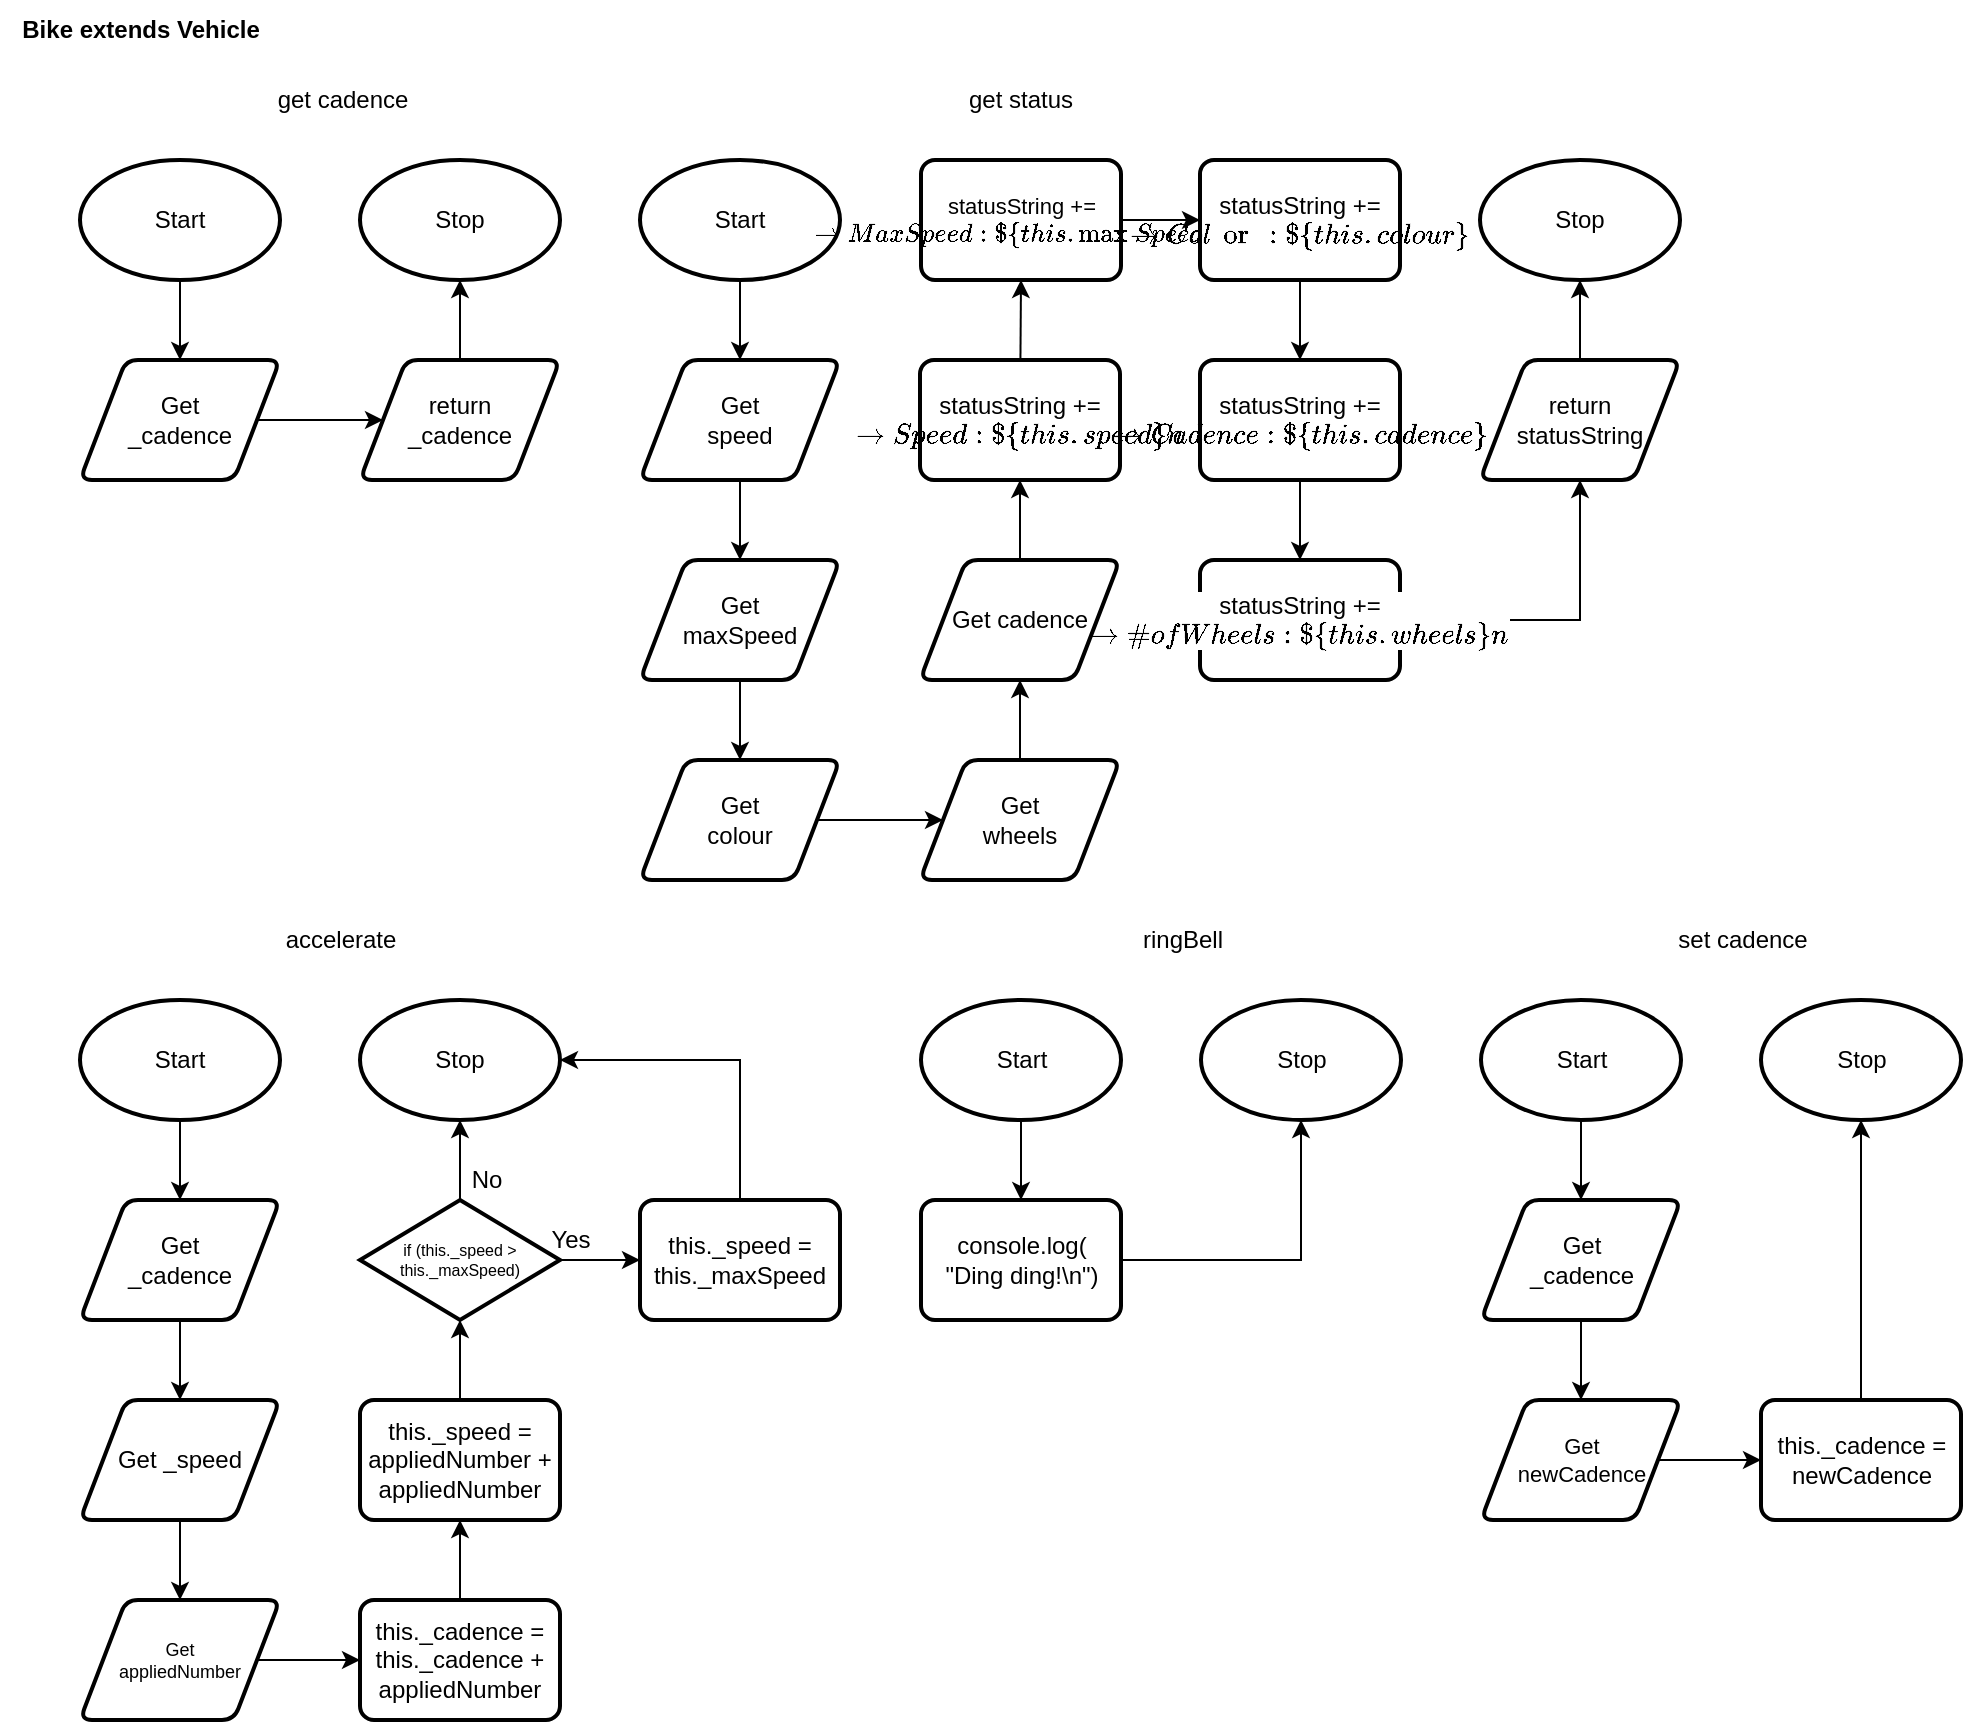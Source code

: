 <mxfile>
    <diagram id="5gMrNbhCcvMap2-kCo8e" name="Page-1">
        <mxGraphModel dx="505" dy="398" grid="1" gridSize="5" guides="1" tooltips="1" connect="1" arrows="1" fold="1" page="1" pageScale="1" pageWidth="827" pageHeight="1169" math="0" shadow="0">
            <root>
                <mxCell id="0"/>
                <mxCell id="1" parent="0"/>
                <mxCell id="176" style="edgeStyle=none;html=1;entryX=0.5;entryY=0;entryDx=0;entryDy=0;" parent="1" source="177" target="180" edge="1">
                    <mxGeometry relative="1" as="geometry">
                        <mxPoint x="110" y="190" as="targetPoint"/>
                    </mxGeometry>
                </mxCell>
                <mxCell id="177" value="Start" style="strokeWidth=2;html=1;shape=mxgraph.flowchart.start_1;whiteSpace=wrap;" parent="1" vertex="1">
                    <mxGeometry x="40" y="80" width="100" height="60" as="geometry"/>
                </mxCell>
                <mxCell id="178" value="Stop" style="strokeWidth=2;html=1;shape=mxgraph.flowchart.start_1;whiteSpace=wrap;" parent="1" vertex="1">
                    <mxGeometry x="180" y="80" width="100" height="60" as="geometry"/>
                </mxCell>
                <mxCell id="179" style="edgeStyle=none;html=1;entryX=0;entryY=0.5;entryDx=0;entryDy=0;fontSize=14;" parent="1" source="180" edge="1">
                    <mxGeometry relative="1" as="geometry">
                        <mxPoint x="191.5" y="210" as="targetPoint"/>
                    </mxGeometry>
                </mxCell>
                <mxCell id="180" value="Get&lt;br&gt;_cadence" style="shape=parallelogram;html=1;strokeWidth=2;perimeter=parallelogramPerimeter;whiteSpace=wrap;rounded=1;arcSize=12;size=0.23;fontSize=12;" parent="1" vertex="1">
                    <mxGeometry x="40" y="180" width="100" height="60" as="geometry"/>
                </mxCell>
                <mxCell id="181" value="get cadence" style="text;html=1;align=center;verticalAlign=middle;resizable=0;points=[];autosize=1;strokeColor=none;fillColor=none;" parent="1" vertex="1">
                    <mxGeometry x="126" y="35" width="90" height="30" as="geometry"/>
                </mxCell>
                <mxCell id="182" style="edgeStyle=none;html=1;fontSize=8;" parent="1" source="183" target="178" edge="1">
                    <mxGeometry relative="1" as="geometry"/>
                </mxCell>
                <mxCell id="183" value="return&lt;br&gt;_cadence" style="shape=parallelogram;html=1;strokeWidth=2;perimeter=parallelogramPerimeter;whiteSpace=wrap;rounded=1;arcSize=12;size=0.23;fontSize=12;" parent="1" vertex="1">
                    <mxGeometry x="180" y="180" width="100" height="60" as="geometry"/>
                </mxCell>
                <mxCell id="208" value="this._cadence =&lt;br&gt;newCadence" style="rounded=1;whiteSpace=wrap;html=1;absoluteArcSize=1;arcSize=14;strokeWidth=2;fontSize=12;" parent="1" vertex="1">
                    <mxGeometry x="880.5" y="700" width="100" height="60" as="geometry"/>
                </mxCell>
                <mxCell id="209" style="edgeStyle=none;html=1;entryX=0.5;entryY=0;entryDx=0;entryDy=0;" parent="1" source="210" target="213" edge="1">
                    <mxGeometry relative="1" as="geometry">
                        <mxPoint x="810.5" y="610" as="targetPoint"/>
                    </mxGeometry>
                </mxCell>
                <mxCell id="210" value="Start" style="strokeWidth=2;html=1;shape=mxgraph.flowchart.start_1;whiteSpace=wrap;" parent="1" vertex="1">
                    <mxGeometry x="740.5" y="500" width="100" height="60" as="geometry"/>
                </mxCell>
                <mxCell id="211" value="Stop" style="strokeWidth=2;html=1;shape=mxgraph.flowchart.start_1;whiteSpace=wrap;" parent="1" vertex="1">
                    <mxGeometry x="880.5" y="500" width="100" height="60" as="geometry"/>
                </mxCell>
                <mxCell id="218" style="edgeStyle=none;html=1;entryX=0.5;entryY=0;entryDx=0;entryDy=0;fontSize=12;" parent="1" source="213" target="217" edge="1">
                    <mxGeometry relative="1" as="geometry"/>
                </mxCell>
                <mxCell id="213" value="Get&lt;br&gt;_cadence" style="shape=parallelogram;html=1;strokeWidth=2;perimeter=parallelogramPerimeter;whiteSpace=wrap;rounded=1;arcSize=12;size=0.23;fontSize=12;" parent="1" vertex="1">
                    <mxGeometry x="740.5" y="600" width="100" height="60" as="geometry"/>
                </mxCell>
                <mxCell id="214" value="set cadence" style="text;html=1;align=center;verticalAlign=middle;resizable=0;points=[];autosize=1;strokeColor=none;fillColor=none;" parent="1" vertex="1">
                    <mxGeometry x="828.5" y="455" width="85" height="30" as="geometry"/>
                </mxCell>
                <mxCell id="215" style="edgeStyle=none;html=1;fontSize=8;exitX=0.5;exitY=0;exitDx=0;exitDy=0;" parent="1" source="208" target="211" edge="1">
                    <mxGeometry relative="1" as="geometry">
                        <mxPoint x="930.5" y="600" as="sourcePoint"/>
                    </mxGeometry>
                </mxCell>
                <mxCell id="219" style="edgeStyle=none;html=1;entryX=0;entryY=0.5;entryDx=0;entryDy=0;fontSize=12;" parent="1" source="217" target="208" edge="1">
                    <mxGeometry relative="1" as="geometry"/>
                </mxCell>
                <mxCell id="217" value="Get&lt;br style=&quot;font-size: 11px;&quot;&gt;newCadence" style="shape=parallelogram;html=1;strokeWidth=2;perimeter=parallelogramPerimeter;whiteSpace=wrap;rounded=1;arcSize=12;size=0.23;fontSize=11;" parent="1" vertex="1">
                    <mxGeometry x="740.5" y="700" width="100" height="60" as="geometry"/>
                </mxCell>
                <mxCell id="232" style="edgeStyle=none;html=1;entryX=0.5;entryY=0;entryDx=0;entryDy=0;" parent="1" source="233" target="236" edge="1">
                    <mxGeometry relative="1" as="geometry">
                        <mxPoint x="390" y="190" as="targetPoint"/>
                    </mxGeometry>
                </mxCell>
                <mxCell id="233" value="Start" style="strokeWidth=2;html=1;shape=mxgraph.flowchart.start_1;whiteSpace=wrap;" parent="1" vertex="1">
                    <mxGeometry x="320" y="80" width="100" height="60" as="geometry"/>
                </mxCell>
                <mxCell id="234" value="Stop" style="strokeWidth=2;html=1;shape=mxgraph.flowchart.start_1;whiteSpace=wrap;" parent="1" vertex="1">
                    <mxGeometry x="740" y="80" width="100" height="60" as="geometry"/>
                </mxCell>
                <mxCell id="248" style="edgeStyle=none;html=1;fontSize=7;" parent="1" source="236" target="240" edge="1">
                    <mxGeometry relative="1" as="geometry"/>
                </mxCell>
                <mxCell id="236" value="Get&lt;br&gt;speed" style="shape=parallelogram;html=1;strokeWidth=2;perimeter=parallelogramPerimeter;whiteSpace=wrap;rounded=1;arcSize=12;size=0.23;fontSize=12;" parent="1" vertex="1">
                    <mxGeometry x="320" y="180" width="100" height="60" as="geometry"/>
                </mxCell>
                <mxCell id="237" value="get status" style="text;html=1;align=center;verticalAlign=middle;resizable=0;points=[];autosize=1;strokeColor=none;fillColor=none;" parent="1" vertex="1">
                    <mxGeometry x="472" y="35" width="75" height="30" as="geometry"/>
                </mxCell>
                <mxCell id="321" style="edgeStyle=orthogonalEdgeStyle;rounded=0;html=1;fontSize=11;" parent="1" source="239" target="234" edge="1">
                    <mxGeometry relative="1" as="geometry"/>
                </mxCell>
                <mxCell id="239" value="return&lt;br&gt;statusString" style="shape=parallelogram;html=1;strokeWidth=2;perimeter=parallelogramPerimeter;whiteSpace=wrap;rounded=1;arcSize=12;size=0.23;fontSize=12;" parent="1" vertex="1">
                    <mxGeometry x="740" y="180" width="100" height="60" as="geometry"/>
                </mxCell>
                <mxCell id="249" style="edgeStyle=none;html=1;entryX=0.5;entryY=0;entryDx=0;entryDy=0;fontSize=7;" parent="1" source="240" target="241" edge="1">
                    <mxGeometry relative="1" as="geometry"/>
                </mxCell>
                <mxCell id="240" value="Get&lt;br&gt;maxSpeed" style="shape=parallelogram;html=1;strokeWidth=2;perimeter=parallelogramPerimeter;whiteSpace=wrap;rounded=1;arcSize=12;size=0.23;fontSize=12;" parent="1" vertex="1">
                    <mxGeometry x="320" y="280" width="100" height="60" as="geometry"/>
                </mxCell>
                <mxCell id="250" style="edgeStyle=none;html=1;fontSize=7;" parent="1" source="241" edge="1">
                    <mxGeometry relative="1" as="geometry">
                        <mxPoint x="471.5" y="410" as="targetPoint"/>
                    </mxGeometry>
                </mxCell>
                <mxCell id="241" value="Get&lt;br&gt;colour" style="shape=parallelogram;html=1;strokeWidth=2;perimeter=parallelogramPerimeter;whiteSpace=wrap;rounded=1;arcSize=12;size=0.23;fontSize=12;" parent="1" vertex="1">
                    <mxGeometry x="320" y="380" width="100" height="60" as="geometry"/>
                </mxCell>
                <mxCell id="314" style="edgeStyle=none;html=1;fontSize=11;" parent="1" source="243" target="313" edge="1">
                    <mxGeometry relative="1" as="geometry"/>
                </mxCell>
                <mxCell id="243" value="Get&lt;br&gt;wheels" style="shape=parallelogram;html=1;strokeWidth=2;perimeter=parallelogramPerimeter;whiteSpace=wrap;rounded=1;arcSize=12;size=0.23;fontSize=12;" parent="1" vertex="1">
                    <mxGeometry x="460" y="380" width="100" height="60" as="geometry"/>
                </mxCell>
                <mxCell id="316" style="edgeStyle=none;html=1;fontSize=11;" parent="1" source="244" target="247" edge="1">
                    <mxGeometry relative="1" as="geometry"/>
                </mxCell>
                <mxCell id="244" value="statusString += ` -&amp;gt; MaxSpeed: ${this.maxSpeed}\n`" style="rounded=1;whiteSpace=wrap;html=1;absoluteArcSize=1;arcSize=14;strokeWidth=2;fontSize=11;" parent="1" vertex="1">
                    <mxGeometry x="460.5" y="80" width="100" height="60" as="geometry"/>
                </mxCell>
                <mxCell id="305" style="edgeStyle=none;html=1;entryX=0.5;entryY=1;entryDx=0;entryDy=0;fontSize=12;" parent="1" source="245" target="244" edge="1">
                    <mxGeometry relative="1" as="geometry"/>
                </mxCell>
                <mxCell id="245" value="statusString += ` -&amp;gt; Speed: ${this.speed}\n`" style="rounded=1;whiteSpace=wrap;html=1;absoluteArcSize=1;arcSize=14;strokeWidth=2;fontSize=12;" parent="1" vertex="1">
                    <mxGeometry x="460" y="180" width="100" height="60" as="geometry"/>
                </mxCell>
                <mxCell id="320" style="edgeStyle=orthogonalEdgeStyle;html=1;entryX=0.5;entryY=1;entryDx=0;entryDy=0;fontSize=11;rounded=0;" parent="1" source="246" target="239" edge="1">
                    <mxGeometry relative="1" as="geometry"/>
                </mxCell>
                <mxCell id="246" value="statusString += ` -&amp;gt; # of Wheels: ${this.wheels}\n`" style="rounded=1;whiteSpace=wrap;html=1;absoluteArcSize=1;arcSize=14;strokeWidth=2;fontSize=12;labelBackgroundColor=default;" parent="1" vertex="1">
                    <mxGeometry x="600" y="280" width="100" height="60" as="geometry"/>
                </mxCell>
                <mxCell id="318" style="edgeStyle=none;html=1;fontSize=11;" parent="1" source="247" target="317" edge="1">
                    <mxGeometry relative="1" as="geometry"/>
                </mxCell>
                <mxCell id="247" value="statusString += ` -&amp;gt; Color: ${this.colour}`" style="rounded=1;whiteSpace=wrap;html=1;absoluteArcSize=1;arcSize=14;strokeWidth=2;fontSize=12;" parent="1" vertex="1">
                    <mxGeometry x="600" y="80" width="100" height="60" as="geometry"/>
                </mxCell>
                <mxCell id="257" style="edgeStyle=none;html=1;entryX=0.5;entryY=0;entryDx=0;entryDy=0;" parent="1" source="258" target="261" edge="1">
                    <mxGeometry relative="1" as="geometry">
                        <mxPoint x="110" y="610" as="targetPoint"/>
                    </mxGeometry>
                </mxCell>
                <mxCell id="258" value="Start" style="strokeWidth=2;html=1;shape=mxgraph.flowchart.start_1;whiteSpace=wrap;" parent="1" vertex="1">
                    <mxGeometry x="40" y="500" width="100" height="60" as="geometry"/>
                </mxCell>
                <mxCell id="259" value="Stop" style="strokeWidth=2;html=1;shape=mxgraph.flowchart.start_1;whiteSpace=wrap;" parent="1" vertex="1">
                    <mxGeometry x="180" y="500" width="100" height="60" as="geometry"/>
                </mxCell>
                <mxCell id="260" style="edgeStyle=none;html=1;entryX=0.5;entryY=0;entryDx=0;entryDy=0;fontSize=8;" parent="1" source="261" target="265" edge="1">
                    <mxGeometry relative="1" as="geometry"/>
                </mxCell>
                <mxCell id="261" value="Get&lt;br&gt;_cadence" style="shape=parallelogram;html=1;strokeWidth=2;perimeter=parallelogramPerimeter;whiteSpace=wrap;rounded=1;arcSize=12;size=0.23;fontSize=12;" parent="1" vertex="1">
                    <mxGeometry x="40" y="600" width="100" height="60" as="geometry"/>
                </mxCell>
                <mxCell id="262" value="accelerate" style="text;html=1;align=center;verticalAlign=middle;resizable=0;points=[];autosize=1;strokeColor=none;fillColor=none;" parent="1" vertex="1">
                    <mxGeometry x="130" y="455" width="80" height="30" as="geometry"/>
                </mxCell>
                <mxCell id="268" style="edgeStyle=none;html=1;entryX=0.5;entryY=0;entryDx=0;entryDy=0;fontSize=12;" parent="1" source="265" target="267" edge="1">
                    <mxGeometry relative="1" as="geometry"/>
                </mxCell>
                <mxCell id="265" value="Get _speed" style="shape=parallelogram;html=1;strokeWidth=2;perimeter=parallelogramPerimeter;whiteSpace=wrap;rounded=1;arcSize=12;size=0.23;fontSize=12;" parent="1" vertex="1">
                    <mxGeometry x="40" y="700" width="100" height="60" as="geometry"/>
                </mxCell>
                <mxCell id="324" style="edgeStyle=orthogonalEdgeStyle;rounded=0;html=1;fontSize=9;" parent="1" source="266" target="322" edge="1">
                    <mxGeometry relative="1" as="geometry"/>
                </mxCell>
                <mxCell id="266" value="this._cadence = this._cadence + appliedNumber" style="rounded=1;whiteSpace=wrap;html=1;absoluteArcSize=1;arcSize=14;strokeWidth=2;fontSize=12;" parent="1" vertex="1">
                    <mxGeometry x="180" y="800" width="100" height="60" as="geometry"/>
                </mxCell>
                <mxCell id="328" style="edgeStyle=none;html=1;" edge="1" parent="1" source="267" target="266">
                    <mxGeometry relative="1" as="geometry"/>
                </mxCell>
                <mxCell id="267" value="Get&lt;br style=&quot;font-size: 9px;&quot;&gt;appliedNumber" style="shape=parallelogram;html=1;strokeWidth=2;perimeter=parallelogramPerimeter;whiteSpace=wrap;rounded=1;arcSize=12;size=0.23;fontSize=9;labelBackgroundColor=default;" parent="1" vertex="1">
                    <mxGeometry x="40" y="800" width="100" height="60" as="geometry"/>
                </mxCell>
                <mxCell id="282" style="edgeStyle=none;html=1;entryX=0.5;entryY=0;entryDx=0;entryDy=0;" parent="1" source="283" edge="1">
                    <mxGeometry relative="1" as="geometry">
                        <mxPoint x="510.5" y="600" as="targetPoint"/>
                    </mxGeometry>
                </mxCell>
                <mxCell id="283" value="Start" style="strokeWidth=2;html=1;shape=mxgraph.flowchart.start_1;whiteSpace=wrap;" parent="1" vertex="1">
                    <mxGeometry x="460.5" y="500" width="100" height="60" as="geometry"/>
                </mxCell>
                <mxCell id="284" value="Stop" style="strokeWidth=2;html=1;shape=mxgraph.flowchart.start_1;whiteSpace=wrap;" parent="1" vertex="1">
                    <mxGeometry x="600.5" y="500" width="100" height="60" as="geometry"/>
                </mxCell>
                <mxCell id="287" value="ringBell" style="text;html=1;align=center;verticalAlign=middle;resizable=0;points=[];autosize=1;strokeColor=none;fillColor=none;" parent="1" vertex="1">
                    <mxGeometry x="558.5" y="455" width="65" height="30" as="geometry"/>
                </mxCell>
                <mxCell id="327" style="edgeStyle=orthogonalEdgeStyle;rounded=0;html=1;entryX=0.5;entryY=1;entryDx=0;entryDy=0;entryPerimeter=0;fontSize=9;" parent="1" source="291" target="284" edge="1">
                    <mxGeometry relative="1" as="geometry"/>
                </mxCell>
                <mxCell id="291" value="console.log(&lt;br&gt;&quot;Ding ding!\n&quot;)" style="rounded=1;whiteSpace=wrap;html=1;absoluteArcSize=1;arcSize=14;strokeWidth=2;fontSize=12;" parent="1" vertex="1">
                    <mxGeometry x="460.5" y="600" width="100" height="60" as="geometry"/>
                </mxCell>
                <mxCell id="311" value="Bike extends Vehicle" style="text;html=1;align=center;verticalAlign=middle;resizable=0;points=[];autosize=1;strokeColor=none;fillColor=none;fontSize=12;fontStyle=1" parent="1" vertex="1">
                    <mxGeometry width="140" height="30" as="geometry"/>
                </mxCell>
                <mxCell id="315" style="edgeStyle=none;html=1;fontSize=11;" parent="1" source="313" target="245" edge="1">
                    <mxGeometry relative="1" as="geometry"/>
                </mxCell>
                <mxCell id="313" value="Get cadence" style="shape=parallelogram;html=1;strokeWidth=2;perimeter=parallelogramPerimeter;whiteSpace=wrap;rounded=1;arcSize=12;size=0.23;fontSize=12;" parent="1" vertex="1">
                    <mxGeometry x="460" y="280" width="100" height="60" as="geometry"/>
                </mxCell>
                <mxCell id="319" style="edgeStyle=none;html=1;fontSize=11;" parent="1" source="317" target="246" edge="1">
                    <mxGeometry relative="1" as="geometry"/>
                </mxCell>
                <mxCell id="317" value="statusString += ` -&amp;gt; Cadence: ${this.cadence}`" style="rounded=1;whiteSpace=wrap;html=1;absoluteArcSize=1;arcSize=14;strokeWidth=2;fontSize=12;" parent="1" vertex="1">
                    <mxGeometry x="600" y="180" width="100" height="60" as="geometry"/>
                </mxCell>
                <mxCell id="330" style="edgeStyle=none;html=1;fontSize=8;" edge="1" parent="1" source="322" target="329">
                    <mxGeometry relative="1" as="geometry"/>
                </mxCell>
                <mxCell id="322" value="this._speed = appliedNumber&amp;nbsp;+ appliedNumber" style="rounded=1;whiteSpace=wrap;html=1;absoluteArcSize=1;arcSize=14;strokeWidth=2;fontSize=12;" parent="1" vertex="1">
                    <mxGeometry x="180" y="700" width="100" height="60" as="geometry"/>
                </mxCell>
                <mxCell id="332" style="edgeStyle=none;html=1;fontSize=8;" edge="1" parent="1" source="329" target="259">
                    <mxGeometry relative="1" as="geometry"/>
                </mxCell>
                <mxCell id="333" style="edgeStyle=none;html=1;entryX=0;entryY=0.5;entryDx=0;entryDy=0;fontSize=8;" edge="1" parent="1" source="329" target="331">
                    <mxGeometry relative="1" as="geometry"/>
                </mxCell>
                <mxCell id="329" value="if (this._speed &amp;gt; this._maxSpeed)" style="strokeWidth=2;html=1;shape=mxgraph.flowchart.decision;whiteSpace=wrap;fontSize=8;" vertex="1" parent="1">
                    <mxGeometry x="180" y="600" width="100" height="60" as="geometry"/>
                </mxCell>
                <mxCell id="334" style="edgeStyle=orthogonalEdgeStyle;html=1;entryX=1;entryY=0.5;entryDx=0;entryDy=0;entryPerimeter=0;fontSize=8;rounded=0;" edge="1" parent="1" source="331" target="259">
                    <mxGeometry relative="1" as="geometry">
                        <Array as="points">
                            <mxPoint x="370" y="530"/>
                        </Array>
                    </mxGeometry>
                </mxCell>
                <mxCell id="331" value="this._speed = this._maxSpeed" style="rounded=1;whiteSpace=wrap;html=1;absoluteArcSize=1;arcSize=14;strokeWidth=2;fontSize=12;" vertex="1" parent="1">
                    <mxGeometry x="320" y="600" width="100" height="60" as="geometry"/>
                </mxCell>
                <mxCell id="335" value="Yes" style="text;html=1;align=center;verticalAlign=middle;resizable=0;points=[];autosize=1;strokeColor=none;fillColor=none;fontSize=12;" vertex="1" parent="1">
                    <mxGeometry x="265" y="605" width="40" height="30" as="geometry"/>
                </mxCell>
                <mxCell id="337" value="No" style="text;html=1;align=center;verticalAlign=middle;resizable=0;points=[];autosize=1;strokeColor=none;fillColor=none;fontSize=12;" vertex="1" parent="1">
                    <mxGeometry x="225" y="575" width="35" height="30" as="geometry"/>
                </mxCell>
            </root>
        </mxGraphModel>
    </diagram>
</mxfile>
